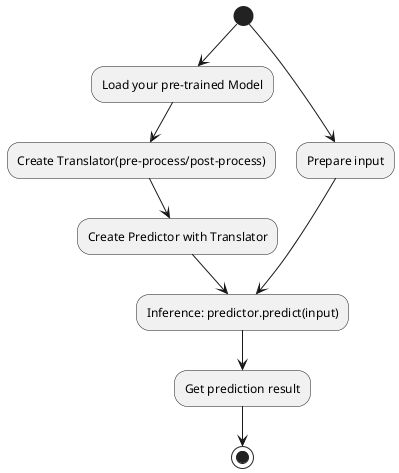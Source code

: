 @startuml
(*) --> "Load your pre-trained Model"
--> "Create Translator(pre-process/post-process)"
--> "Create Predictor with Translator"
--> "Inference: predictor.predict(input)"
(*) --> "Prepare input"
"Prepare input" --> "Inference: predictor.predict(input)"
--> "Get prediction result"
--> (*)
@enduml
